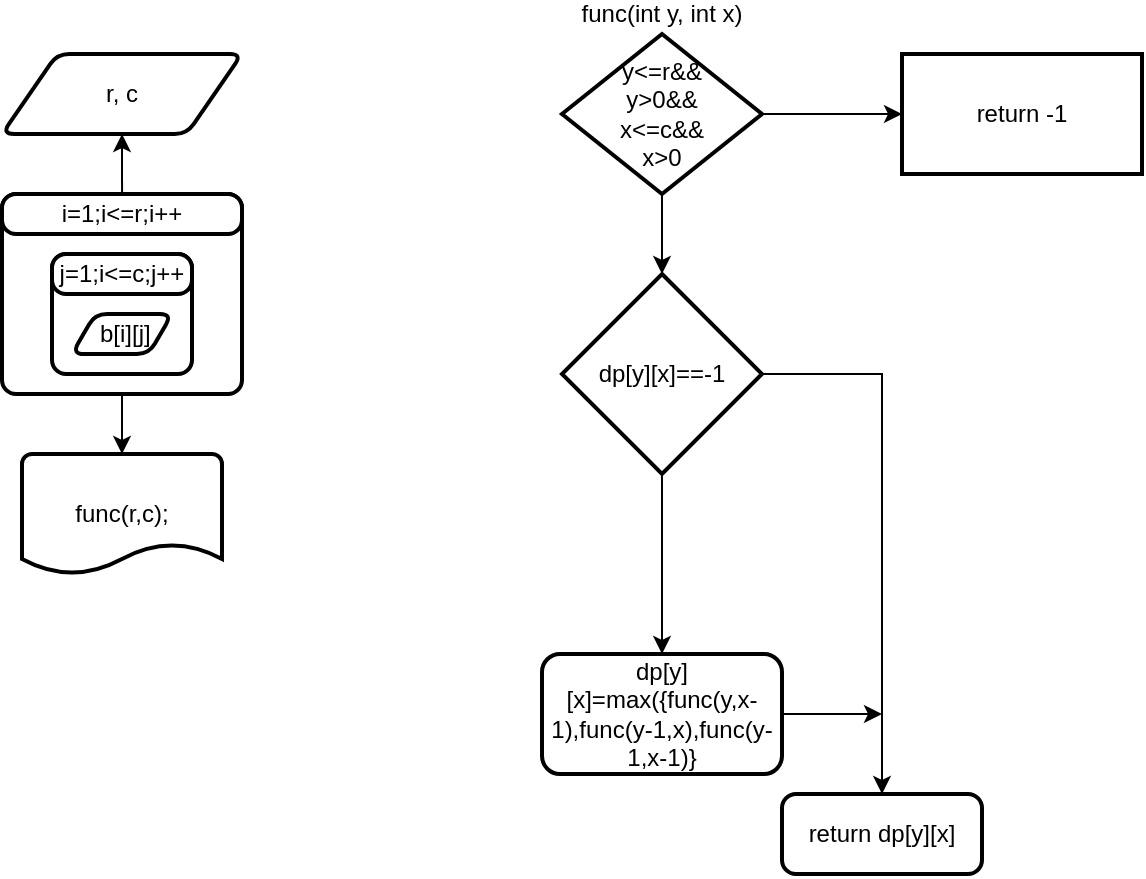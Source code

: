 <mxfile version="20.8.5" type="github">
  <diagram id="C5RBs43oDa-KdzZeNtuy" name="Page-1">
    <mxGraphModel dx="955" dy="496" grid="1" gridSize="10" guides="1" tooltips="1" connect="1" arrows="1" fold="1" page="1" pageScale="1" pageWidth="827" pageHeight="1169" math="0" shadow="0">
      <root>
        <mxCell id="WIyWlLk6GJQsqaUBKTNV-0" />
        <mxCell id="WIyWlLk6GJQsqaUBKTNV-1" parent="WIyWlLk6GJQsqaUBKTNV-0" />
        <mxCell id="l6P5U6btakmcl72szE5n-0" value="r, c" style="shape=parallelogram;html=1;strokeWidth=2;perimeter=parallelogramPerimeter;whiteSpace=wrap;rounded=1;arcSize=12;size=0.23;" vertex="1" parent="WIyWlLk6GJQsqaUBKTNV-1">
          <mxGeometry x="120" y="40" width="120" height="40" as="geometry" />
        </mxCell>
        <mxCell id="l6P5U6btakmcl72szE5n-5" style="edgeStyle=orthogonalEdgeStyle;rounded=0;orthogonalLoop=1;jettySize=auto;html=1;entryX=0.5;entryY=1;entryDx=0;entryDy=0;" edge="1" parent="WIyWlLk6GJQsqaUBKTNV-1" target="l6P5U6btakmcl72szE5n-0">
          <mxGeometry relative="1" as="geometry">
            <mxPoint x="180.018" y="110" as="sourcePoint" />
          </mxGeometry>
        </mxCell>
        <mxCell id="l6P5U6btakmcl72szE5n-15" style="edgeStyle=orthogonalEdgeStyle;rounded=0;orthogonalLoop=1;jettySize=auto;html=1;entryX=0.5;entryY=0;entryDx=0;entryDy=0;entryPerimeter=0;" edge="1" parent="WIyWlLk6GJQsqaUBKTNV-1" source="l6P5U6btakmcl72szE5n-9" target="l6P5U6btakmcl72szE5n-14">
          <mxGeometry relative="1" as="geometry" />
        </mxCell>
        <mxCell id="l6P5U6btakmcl72szE5n-9" value="" style="rounded=1;whiteSpace=wrap;html=1;absoluteArcSize=1;arcSize=14;strokeWidth=2;" vertex="1" parent="WIyWlLk6GJQsqaUBKTNV-1">
          <mxGeometry x="120" y="110" width="120" height="100" as="geometry" />
        </mxCell>
        <mxCell id="l6P5U6btakmcl72szE5n-10" value="i=1;i&amp;lt;=r;i++" style="rounded=1;whiteSpace=wrap;html=1;absoluteArcSize=1;arcSize=14;strokeWidth=2;" vertex="1" parent="WIyWlLk6GJQsqaUBKTNV-1">
          <mxGeometry x="120" y="110" width="120" height="20" as="geometry" />
        </mxCell>
        <mxCell id="l6P5U6btakmcl72szE5n-11" value="" style="rounded=1;whiteSpace=wrap;html=1;absoluteArcSize=1;arcSize=14;strokeWidth=2;" vertex="1" parent="WIyWlLk6GJQsqaUBKTNV-1">
          <mxGeometry x="145" y="140" width="70" height="60" as="geometry" />
        </mxCell>
        <mxCell id="l6P5U6btakmcl72szE5n-12" value="j=1;i&amp;lt;=c;j++" style="rounded=1;whiteSpace=wrap;html=1;absoluteArcSize=1;arcSize=14;strokeWidth=2;" vertex="1" parent="WIyWlLk6GJQsqaUBKTNV-1">
          <mxGeometry x="145" y="140" width="70" height="20" as="geometry" />
        </mxCell>
        <mxCell id="l6P5U6btakmcl72szE5n-13" value="&amp;nbsp;b[i][j]" style="shape=parallelogram;html=1;strokeWidth=2;perimeter=parallelogramPerimeter;whiteSpace=wrap;rounded=1;arcSize=12;size=0.23;" vertex="1" parent="WIyWlLk6GJQsqaUBKTNV-1">
          <mxGeometry x="155" y="170" width="50" height="20" as="geometry" />
        </mxCell>
        <mxCell id="l6P5U6btakmcl72szE5n-14" value="func(r,c);" style="strokeWidth=2;html=1;shape=mxgraph.flowchart.document2;whiteSpace=wrap;size=0.25;" vertex="1" parent="WIyWlLk6GJQsqaUBKTNV-1">
          <mxGeometry x="130" y="240" width="100" height="60" as="geometry" />
        </mxCell>
        <mxCell id="l6P5U6btakmcl72szE5n-16" value="func(int y, int x)" style="rounded=1;whiteSpace=wrap;html=1;absoluteArcSize=1;arcSize=14;strokeWidth=2;" vertex="1" parent="WIyWlLk6GJQsqaUBKTNV-1">
          <mxGeometry x="400" y="20" width="100" as="geometry" />
        </mxCell>
        <mxCell id="l6P5U6btakmcl72szE5n-19" value="" style="edgeStyle=orthogonalEdgeStyle;rounded=0;orthogonalLoop=1;jettySize=auto;html=1;" edge="1" parent="WIyWlLk6GJQsqaUBKTNV-1" source="l6P5U6btakmcl72szE5n-17" target="l6P5U6btakmcl72szE5n-18">
          <mxGeometry relative="1" as="geometry" />
        </mxCell>
        <mxCell id="l6P5U6btakmcl72szE5n-20" style="edgeStyle=orthogonalEdgeStyle;rounded=0;orthogonalLoop=1;jettySize=auto;html=1;" edge="1" parent="WIyWlLk6GJQsqaUBKTNV-1" source="l6P5U6btakmcl72szE5n-17" target="l6P5U6btakmcl72szE5n-23">
          <mxGeometry relative="1" as="geometry">
            <mxPoint x="560" y="410" as="targetPoint" />
          </mxGeometry>
        </mxCell>
        <mxCell id="l6P5U6btakmcl72szE5n-17" value="dp[y][x]==-1" style="strokeWidth=2;html=1;shape=mxgraph.flowchart.decision;whiteSpace=wrap;" vertex="1" parent="WIyWlLk6GJQsqaUBKTNV-1">
          <mxGeometry x="400" y="150" width="100" height="100" as="geometry" />
        </mxCell>
        <mxCell id="l6P5U6btakmcl72szE5n-21" style="edgeStyle=orthogonalEdgeStyle;rounded=0;orthogonalLoop=1;jettySize=auto;html=1;" edge="1" parent="WIyWlLk6GJQsqaUBKTNV-1" source="l6P5U6btakmcl72szE5n-18">
          <mxGeometry relative="1" as="geometry">
            <mxPoint x="560" y="370" as="targetPoint" />
          </mxGeometry>
        </mxCell>
        <mxCell id="l6P5U6btakmcl72szE5n-18" value="dp[y][x]=max({func(y,x-1),func(y-1,x),func(y-1,x-1)}" style="rounded=1;whiteSpace=wrap;html=1;strokeWidth=2;" vertex="1" parent="WIyWlLk6GJQsqaUBKTNV-1">
          <mxGeometry x="390" y="340" width="120" height="60" as="geometry" />
        </mxCell>
        <mxCell id="l6P5U6btakmcl72szE5n-23" value="return dp[y][x]" style="rounded=1;whiteSpace=wrap;html=1;absoluteArcSize=1;arcSize=14;strokeWidth=2;" vertex="1" parent="WIyWlLk6GJQsqaUBKTNV-1">
          <mxGeometry x="510" y="410" width="100" height="40" as="geometry" />
        </mxCell>
        <mxCell id="l6P5U6btakmcl72szE5n-25" style="edgeStyle=orthogonalEdgeStyle;rounded=0;orthogonalLoop=1;jettySize=auto;html=1;entryX=0.5;entryY=0;entryDx=0;entryDy=0;entryPerimeter=0;" edge="1" parent="WIyWlLk6GJQsqaUBKTNV-1" source="l6P5U6btakmcl72szE5n-24" target="l6P5U6btakmcl72szE5n-17">
          <mxGeometry relative="1" as="geometry" />
        </mxCell>
        <mxCell id="l6P5U6btakmcl72szE5n-28" value="" style="edgeStyle=orthogonalEdgeStyle;rounded=0;orthogonalLoop=1;jettySize=auto;html=1;" edge="1" parent="WIyWlLk6GJQsqaUBKTNV-1" source="l6P5U6btakmcl72szE5n-24" target="l6P5U6btakmcl72szE5n-27">
          <mxGeometry relative="1" as="geometry" />
        </mxCell>
        <mxCell id="l6P5U6btakmcl72szE5n-24" value="y&amp;lt;=r&amp;amp;&amp;amp;&lt;br&gt;y&amp;gt;0&amp;amp;&amp;amp;&lt;br&gt;x&amp;lt;=c&amp;amp;&amp;amp;&lt;br&gt;x&amp;gt;0" style="strokeWidth=2;html=1;shape=mxgraph.flowchart.decision;whiteSpace=wrap;" vertex="1" parent="WIyWlLk6GJQsqaUBKTNV-1">
          <mxGeometry x="400" y="30" width="100" height="80" as="geometry" />
        </mxCell>
        <mxCell id="l6P5U6btakmcl72szE5n-27" value="return -1" style="whiteSpace=wrap;html=1;strokeWidth=2;" vertex="1" parent="WIyWlLk6GJQsqaUBKTNV-1">
          <mxGeometry x="570" y="40" width="120" height="60" as="geometry" />
        </mxCell>
      </root>
    </mxGraphModel>
  </diagram>
</mxfile>
